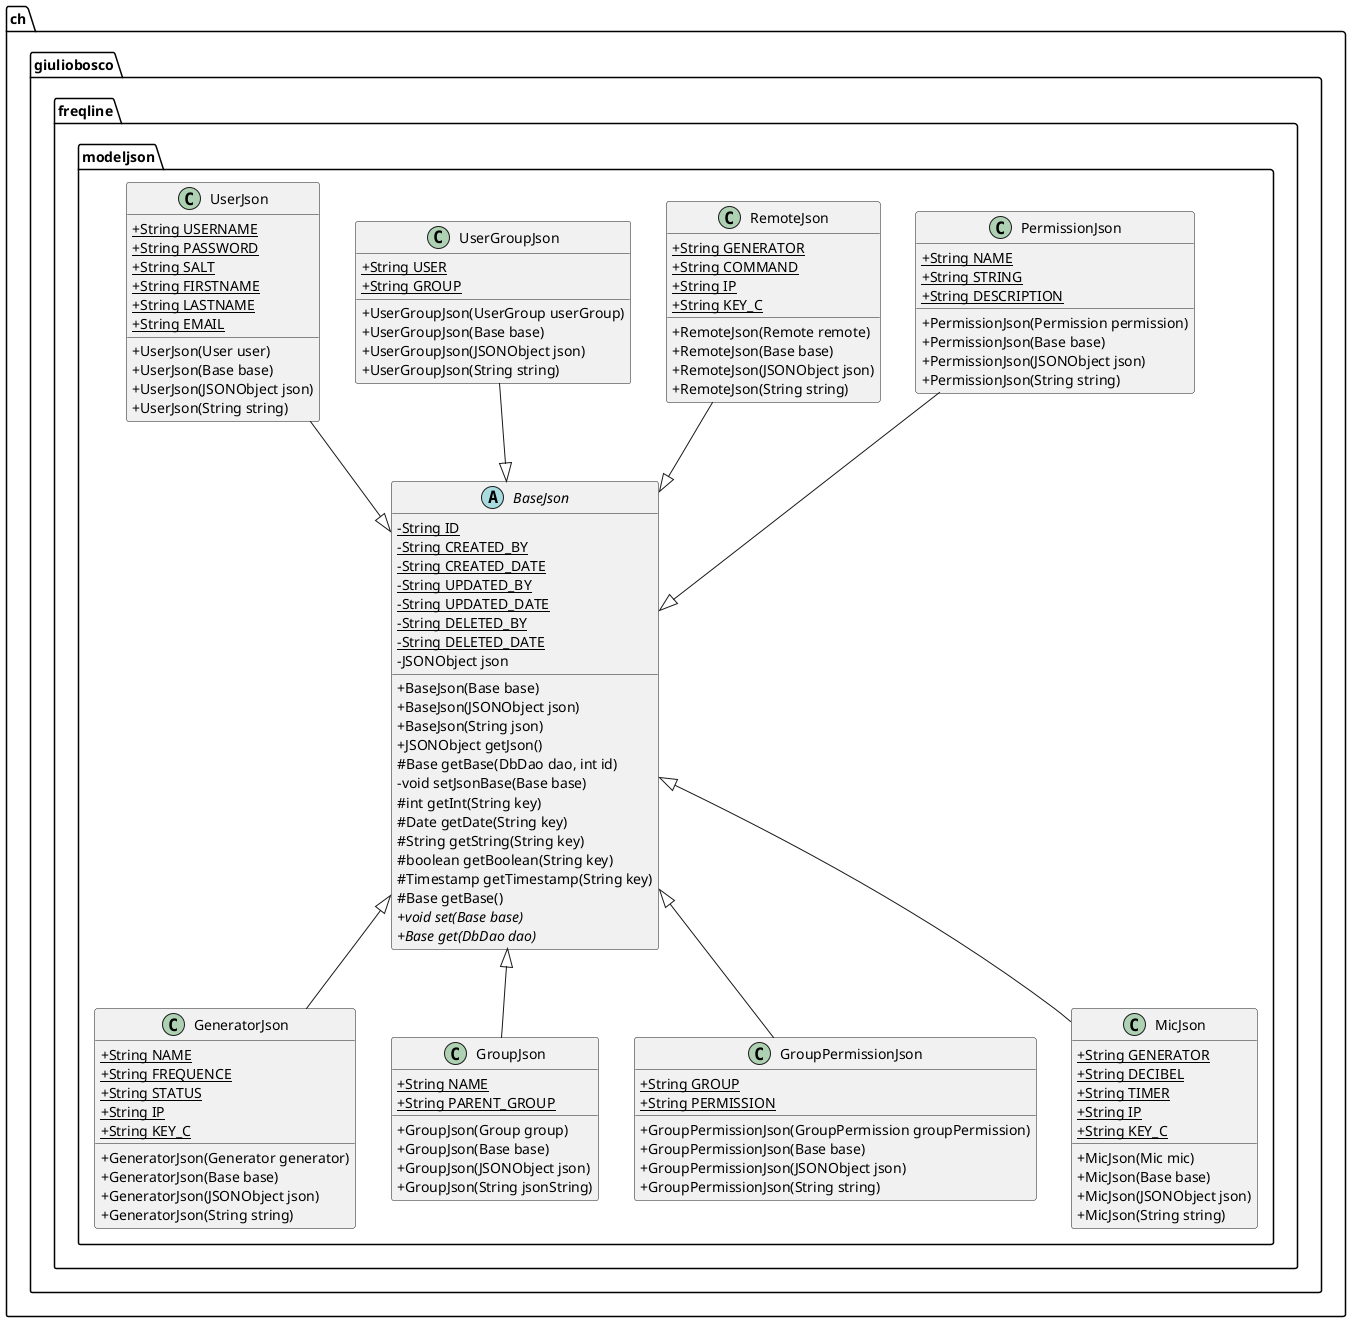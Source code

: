 @startuml
skinparam classAttributeIconSize 0

package ch.giuliobosco.freqline.modeljson {
    abstract BaseJson {
        - {static} String ID
        - {static} String CREATED_BY
        - {static} String CREATED_DATE
        - {static} String UPDATED_BY
        - {static} String UPDATED_DATE
        - {static} String DELETED_BY
        - {static} String DELETED_DATE
        - JSONObject json
        + BaseJson(Base base)
        + BaseJson(JSONObject json)
        + BaseJson(String json)
        + JSONObject getJson()
        # Base getBase(DbDao dao, int id)
        - void setJsonBase(Base base)
        # int getInt(String key)
        # Date getDate(String key)
        # String getString(String key)
        # boolean getBoolean(String key)
        # Timestamp getTimestamp(String key)
        # Base getBase()
        + {abstract} void set(Base base)
        + {abstract} Base get(DbDao dao)
    }

    class GeneratorJson {
        + {static} String NAME
        + {static} String FREQUENCE
        + {static} String STATUS
        + {static} String IP
        + {static} String KEY_C
        + GeneratorJson(Generator generator)
        + GeneratorJson(Base base)
        + GeneratorJson(JSONObject json)
        + GeneratorJson(String string)
    }
    BaseJson <|-- GeneratorJson

    class GroupJson {
        + {static} String NAME
        + {static} String PARENT_GROUP
        + GroupJson(Group group)
        + GroupJson(Base base)
        + GroupJson(JSONObject json)
        + GroupJson(String jsonString)
    }
    BaseJson <|-- GroupJson

    class GroupPermissionJson {
        + {static} String GROUP
        + {static} String PERMISSION
        + GroupPermissionJson(GroupPermission groupPermission)
        + GroupPermissionJson(Base base)
        + GroupPermissionJson(JSONObject json)
        + GroupPermissionJson(String string)
    }
    BaseJson <|-- GroupPermissionJson

    class MicJson {
        + {static} String GENERATOR
        + {static} String DECIBEL
        + {static} String TIMER
        + {static} String IP
        + {static} String KEY_C
        + MicJson(Mic mic)
        + MicJson(Base base)
        + MicJson(JSONObject json)
        + MicJson(String string)
    }
    BaseJson <|-- MicJson

    class PermissionJson {
        + {static} String NAME
        + {static} String STRING
        + {static} String DESCRIPTION
        + PermissionJson(Permission permission)
        + PermissionJson(Base base)
        + PermissionJson(JSONObject json)
        + PermissionJson(String string)
    }
    PermissionJson --|> BaseJson

    class RemoteJson {
        + {static} String GENERATOR
        + {static} String COMMAND
        + {static} String IP
        + {static} String KEY_C
        + RemoteJson(Remote remote)
        + RemoteJson(Base base)
        + RemoteJson(JSONObject json)
        + RemoteJson(String string)
    }
    RemoteJson --|> BaseJson

    class UserGroupJson {
        + {static} String USER
        + {static} String GROUP
        + UserGroupJson(UserGroup userGroup)
        + UserGroupJson(Base base)
        + UserGroupJson(JSONObject json)
        + UserGroupJson(String string)
    }
    UserGroupJson --|> BaseJson

    class UserJson {
        + {static} String USERNAME
        + {static} String PASSWORD
        + {static} String SALT
        + {static} String FIRSTNAME
        + {static} String LASTNAME
        + {static} String EMAIL
        + UserJson(User user)
        + UserJson(Base base)
        + UserJson(JSONObject json)
        + UserJson(String string)
    }
    UserJson --|> BaseJson
}
@enduml